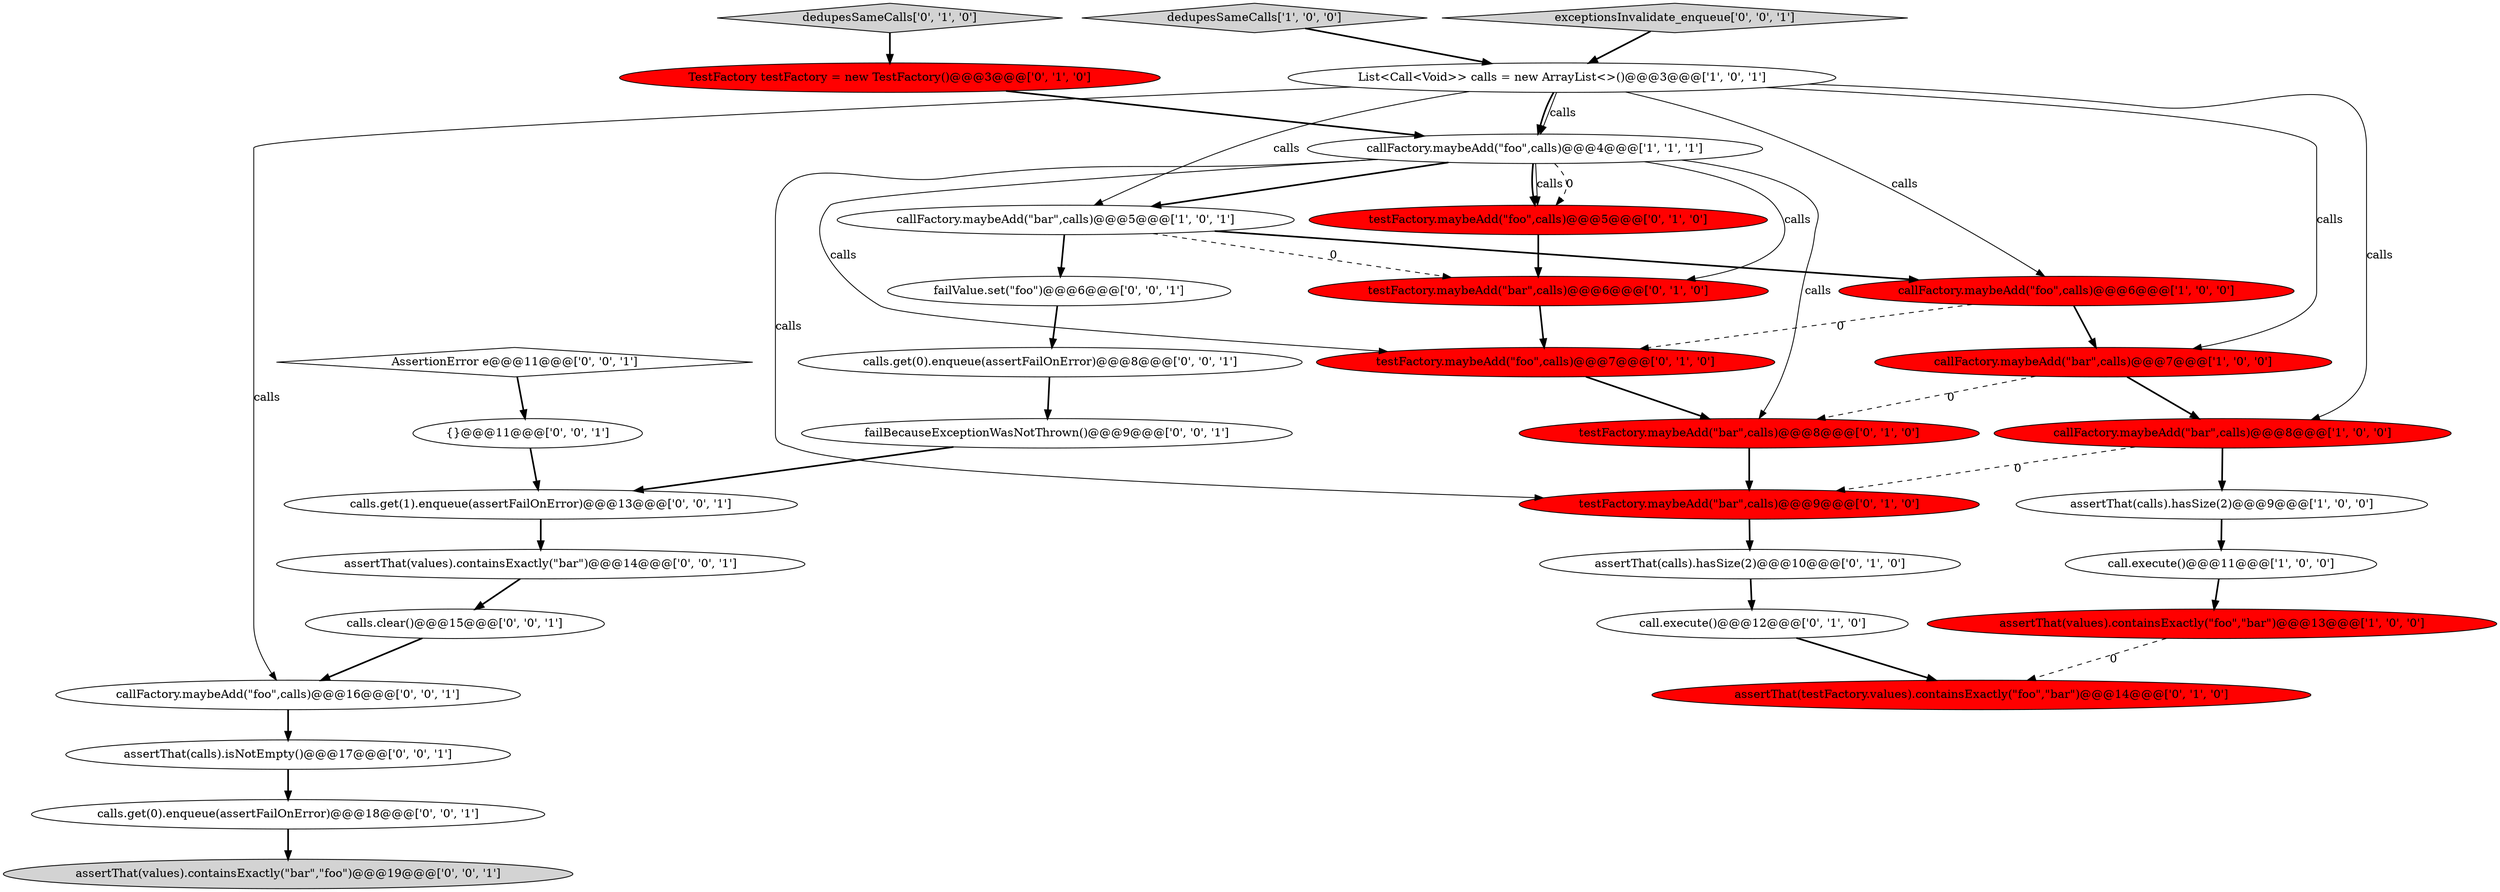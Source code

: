 digraph {
28 [style = filled, label = "calls.get(1).enqueue(assertFailOnError)@@@13@@@['0', '0', '1']", fillcolor = white, shape = ellipse image = "AAA0AAABBB3BBB"];
12 [style = filled, label = "dedupesSameCalls['0', '1', '0']", fillcolor = lightgray, shape = diamond image = "AAA0AAABBB2BBB"];
16 [style = filled, label = "testFactory.maybeAdd(\"bar\",calls)@@@8@@@['0', '1', '0']", fillcolor = red, shape = ellipse image = "AAA1AAABBB2BBB"];
8 [style = filled, label = "assertThat(calls).hasSize(2)@@@9@@@['1', '0', '0']", fillcolor = white, shape = ellipse image = "AAA0AAABBB1BBB"];
23 [style = filled, label = "failValue.set(\"foo\")@@@6@@@['0', '0', '1']", fillcolor = white, shape = ellipse image = "AAA0AAABBB3BBB"];
11 [style = filled, label = "assertThat(testFactory.values).containsExactly(\"foo\",\"bar\")@@@14@@@['0', '1', '0']", fillcolor = red, shape = ellipse image = "AAA1AAABBB2BBB"];
4 [style = filled, label = "callFactory.maybeAdd(\"bar\",calls)@@@5@@@['1', '0', '1']", fillcolor = white, shape = ellipse image = "AAA0AAABBB1BBB"];
25 [style = filled, label = "assertThat(values).containsExactly(\"bar\",\"foo\")@@@19@@@['0', '0', '1']", fillcolor = lightgray, shape = ellipse image = "AAA0AAABBB3BBB"];
29 [style = filled, label = "callFactory.maybeAdd(\"foo\",calls)@@@16@@@['0', '0', '1']", fillcolor = white, shape = ellipse image = "AAA0AAABBB3BBB"];
10 [style = filled, label = "testFactory.maybeAdd(\"bar\",calls)@@@6@@@['0', '1', '0']", fillcolor = red, shape = ellipse image = "AAA1AAABBB2BBB"];
7 [style = filled, label = "List<Call<Void>> calls = new ArrayList<>()@@@3@@@['1', '0', '1']", fillcolor = white, shape = ellipse image = "AAA0AAABBB1BBB"];
32 [style = filled, label = "exceptionsInvalidate_enqueue['0', '0', '1']", fillcolor = lightgray, shape = diamond image = "AAA0AAABBB3BBB"];
27 [style = filled, label = "calls.clear()@@@15@@@['0', '0', '1']", fillcolor = white, shape = ellipse image = "AAA0AAABBB3BBB"];
1 [style = filled, label = "callFactory.maybeAdd(\"foo\",calls)@@@6@@@['1', '0', '0']", fillcolor = red, shape = ellipse image = "AAA1AAABBB1BBB"];
9 [style = filled, label = "dedupesSameCalls['1', '0', '0']", fillcolor = lightgray, shape = diamond image = "AAA0AAABBB1BBB"];
26 [style = filled, label = "failBecauseExceptionWasNotThrown()@@@9@@@['0', '0', '1']", fillcolor = white, shape = ellipse image = "AAA0AAABBB3BBB"];
20 [style = filled, label = "AssertionError e@@@11@@@['0', '0', '1']", fillcolor = white, shape = diamond image = "AAA0AAABBB3BBB"];
17 [style = filled, label = "testFactory.maybeAdd(\"foo\",calls)@@@7@@@['0', '1', '0']", fillcolor = red, shape = ellipse image = "AAA1AAABBB2BBB"];
14 [style = filled, label = "testFactory.maybeAdd(\"foo\",calls)@@@5@@@['0', '1', '0']", fillcolor = red, shape = ellipse image = "AAA1AAABBB2BBB"];
0 [style = filled, label = "callFactory.maybeAdd(\"bar\",calls)@@@8@@@['1', '0', '0']", fillcolor = red, shape = ellipse image = "AAA1AAABBB1BBB"];
2 [style = filled, label = "callFactory.maybeAdd(\"foo\",calls)@@@4@@@['1', '1', '1']", fillcolor = white, shape = ellipse image = "AAA0AAABBB1BBB"];
21 [style = filled, label = "calls.get(0).enqueue(assertFailOnError)@@@8@@@['0', '0', '1']", fillcolor = white, shape = ellipse image = "AAA0AAABBB3BBB"];
31 [style = filled, label = "calls.get(0).enqueue(assertFailOnError)@@@18@@@['0', '0', '1']", fillcolor = white, shape = ellipse image = "AAA0AAABBB3BBB"];
6 [style = filled, label = "call.execute()@@@11@@@['1', '0', '0']", fillcolor = white, shape = ellipse image = "AAA0AAABBB1BBB"];
13 [style = filled, label = "call.execute()@@@12@@@['0', '1', '0']", fillcolor = white, shape = ellipse image = "AAA0AAABBB2BBB"];
19 [style = filled, label = "TestFactory testFactory = new TestFactory()@@@3@@@['0', '1', '0']", fillcolor = red, shape = ellipse image = "AAA1AAABBB2BBB"];
15 [style = filled, label = "testFactory.maybeAdd(\"bar\",calls)@@@9@@@['0', '1', '0']", fillcolor = red, shape = ellipse image = "AAA1AAABBB2BBB"];
30 [style = filled, label = "assertThat(values).containsExactly(\"bar\")@@@14@@@['0', '0', '1']", fillcolor = white, shape = ellipse image = "AAA0AAABBB3BBB"];
3 [style = filled, label = "assertThat(values).containsExactly(\"foo\",\"bar\")@@@13@@@['1', '0', '0']", fillcolor = red, shape = ellipse image = "AAA1AAABBB1BBB"];
5 [style = filled, label = "callFactory.maybeAdd(\"bar\",calls)@@@7@@@['1', '0', '0']", fillcolor = red, shape = ellipse image = "AAA1AAABBB1BBB"];
24 [style = filled, label = "assertThat(calls).isNotEmpty()@@@17@@@['0', '0', '1']", fillcolor = white, shape = ellipse image = "AAA0AAABBB3BBB"];
18 [style = filled, label = "assertThat(calls).hasSize(2)@@@10@@@['0', '1', '0']", fillcolor = white, shape = ellipse image = "AAA0AAABBB2BBB"];
22 [style = filled, label = "{}@@@11@@@['0', '0', '1']", fillcolor = white, shape = ellipse image = "AAA0AAABBB3BBB"];
2->14 [style = solid, label="calls"];
1->5 [style = bold, label=""];
6->3 [style = bold, label=""];
16->15 [style = bold, label=""];
7->2 [style = solid, label="calls"];
7->29 [style = solid, label="calls"];
31->25 [style = bold, label=""];
28->30 [style = bold, label=""];
30->27 [style = bold, label=""];
7->0 [style = solid, label="calls"];
14->10 [style = bold, label=""];
0->15 [style = dashed, label="0"];
8->6 [style = bold, label=""];
10->17 [style = bold, label=""];
22->28 [style = bold, label=""];
19->2 [style = bold, label=""];
32->7 [style = bold, label=""];
7->5 [style = solid, label="calls"];
7->4 [style = solid, label="calls"];
9->7 [style = bold, label=""];
2->4 [style = bold, label=""];
15->18 [style = bold, label=""];
2->15 [style = solid, label="calls"];
13->11 [style = bold, label=""];
20->22 [style = bold, label=""];
5->16 [style = dashed, label="0"];
21->26 [style = bold, label=""];
1->17 [style = dashed, label="0"];
2->14 [style = dashed, label="0"];
5->0 [style = bold, label=""];
23->21 [style = bold, label=""];
7->1 [style = solid, label="calls"];
24->31 [style = bold, label=""];
7->2 [style = bold, label=""];
2->14 [style = bold, label=""];
2->10 [style = solid, label="calls"];
0->8 [style = bold, label=""];
18->13 [style = bold, label=""];
4->1 [style = bold, label=""];
26->28 [style = bold, label=""];
27->29 [style = bold, label=""];
3->11 [style = dashed, label="0"];
2->17 [style = solid, label="calls"];
12->19 [style = bold, label=""];
29->24 [style = bold, label=""];
4->10 [style = dashed, label="0"];
2->16 [style = solid, label="calls"];
4->23 [style = bold, label=""];
17->16 [style = bold, label=""];
}
